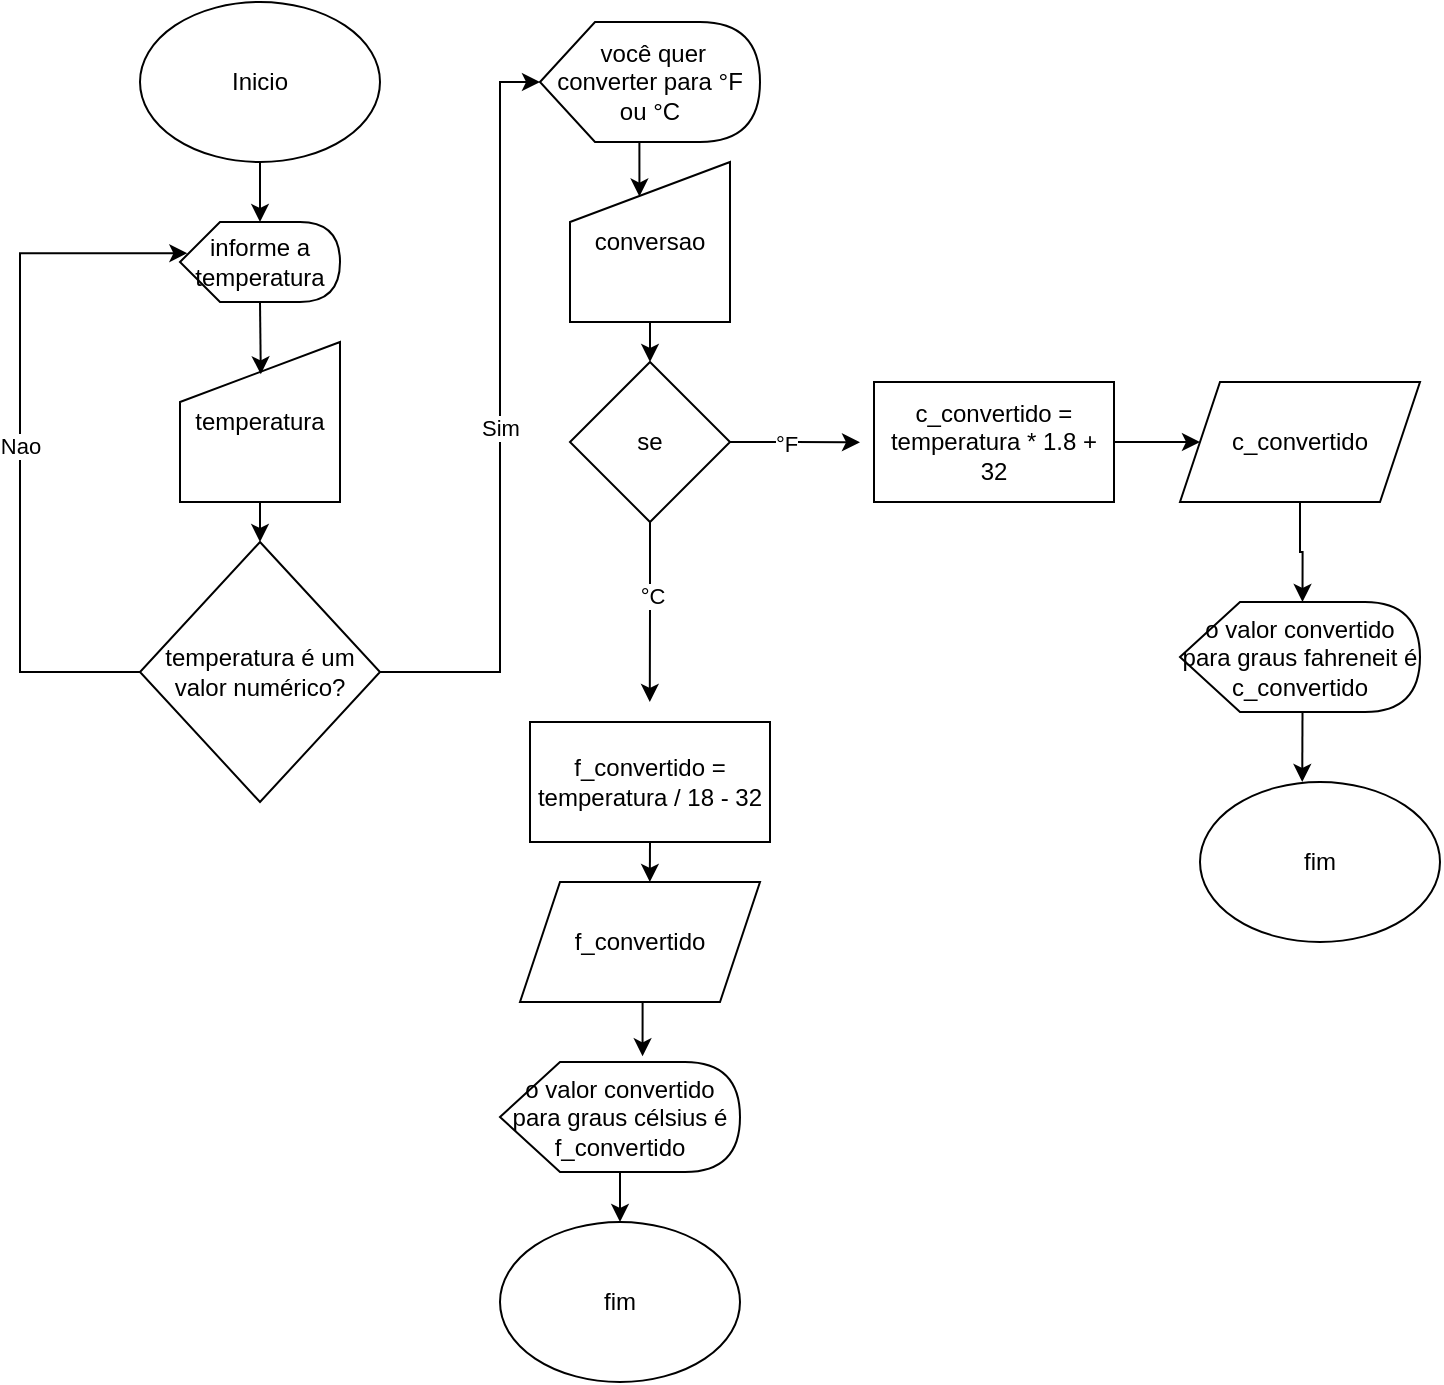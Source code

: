 <mxfile version="26.2.13">
  <diagram name="Página-1" id="0IFraQ693DOCMShJMH72">
    <mxGraphModel dx="938" dy="509" grid="1" gridSize="10" guides="1" tooltips="1" connect="1" arrows="1" fold="1" page="1" pageScale="1" pageWidth="827" pageHeight="1169" math="0" shadow="0">
      <root>
        <mxCell id="0" />
        <mxCell id="1" parent="0" />
        <mxCell id="kUJ0kM5BqTdnNoaZAFp2-1" value="Inicio" style="ellipse;whiteSpace=wrap;html=1;" parent="1" vertex="1">
          <mxGeometry x="340" y="10" width="120" height="80" as="geometry" />
        </mxCell>
        <mxCell id="kUJ0kM5BqTdnNoaZAFp2-2" value="informe a temperatura" style="shape=display;whiteSpace=wrap;html=1;" parent="1" vertex="1">
          <mxGeometry x="360" y="120" width="80" height="40" as="geometry" />
        </mxCell>
        <mxCell id="kUJ0kM5BqTdnNoaZAFp2-9" style="edgeStyle=orthogonalEdgeStyle;rounded=0;orthogonalLoop=1;jettySize=auto;html=1;exitX=0.5;exitY=1;exitDx=0;exitDy=0;entryX=0.5;entryY=0;entryDx=0;entryDy=0;" parent="1" source="kUJ0kM5BqTdnNoaZAFp2-3" target="kUJ0kM5BqTdnNoaZAFp2-6" edge="1">
          <mxGeometry relative="1" as="geometry" />
        </mxCell>
        <mxCell id="kUJ0kM5BqTdnNoaZAFp2-3" value="temperatura" style="shape=manualInput;whiteSpace=wrap;html=1;" parent="1" vertex="1">
          <mxGeometry x="360" y="180" width="80" height="80" as="geometry" />
        </mxCell>
        <mxCell id="kUJ0kM5BqTdnNoaZAFp2-4" style="edgeStyle=orthogonalEdgeStyle;rounded=0;orthogonalLoop=1;jettySize=auto;html=1;exitX=0.5;exitY=1;exitDx=0;exitDy=0;entryX=0;entryY=0;entryDx=40;entryDy=0;entryPerimeter=0;" parent="1" source="kUJ0kM5BqTdnNoaZAFp2-1" target="kUJ0kM5BqTdnNoaZAFp2-2" edge="1">
          <mxGeometry relative="1" as="geometry" />
        </mxCell>
        <mxCell id="kUJ0kM5BqTdnNoaZAFp2-5" style="edgeStyle=orthogonalEdgeStyle;rounded=0;orthogonalLoop=1;jettySize=auto;html=1;exitX=0;exitY=0;exitDx=40;exitDy=40;exitPerimeter=0;entryX=0.505;entryY=0.202;entryDx=0;entryDy=0;entryPerimeter=0;" parent="1" source="kUJ0kM5BqTdnNoaZAFp2-2" target="kUJ0kM5BqTdnNoaZAFp2-3" edge="1">
          <mxGeometry relative="1" as="geometry" />
        </mxCell>
        <mxCell id="kUJ0kM5BqTdnNoaZAFp2-7" style="edgeStyle=orthogonalEdgeStyle;rounded=0;orthogonalLoop=1;jettySize=auto;html=1;exitX=0;exitY=0.5;exitDx=0;exitDy=0;entryX=0.046;entryY=0.39;entryDx=0;entryDy=0;entryPerimeter=0;" parent="1" source="kUJ0kM5BqTdnNoaZAFp2-6" target="kUJ0kM5BqTdnNoaZAFp2-2" edge="1">
          <mxGeometry relative="1" as="geometry">
            <mxPoint x="280" y="130" as="targetPoint" />
            <Array as="points">
              <mxPoint x="280" y="345" />
              <mxPoint x="280" y="136" />
            </Array>
          </mxGeometry>
        </mxCell>
        <mxCell id="kUJ0kM5BqTdnNoaZAFp2-8" value="Nao" style="edgeLabel;html=1;align=center;verticalAlign=middle;resizable=0;points=[];" parent="kUJ0kM5BqTdnNoaZAFp2-7" vertex="1" connectable="0">
          <mxGeometry x="-0.018" relative="1" as="geometry">
            <mxPoint as="offset" />
          </mxGeometry>
        </mxCell>
        <mxCell id="kUJ0kM5BqTdnNoaZAFp2-10" style="edgeStyle=orthogonalEdgeStyle;rounded=0;orthogonalLoop=1;jettySize=auto;html=1;exitX=1;exitY=0.5;exitDx=0;exitDy=0;" parent="1" source="kUJ0kM5BqTdnNoaZAFp2-6" edge="1">
          <mxGeometry relative="1" as="geometry">
            <mxPoint x="540" y="50" as="targetPoint" />
            <Array as="points">
              <mxPoint x="520" y="345" />
            </Array>
          </mxGeometry>
        </mxCell>
        <mxCell id="kUJ0kM5BqTdnNoaZAFp2-11" value="Sim" style="edgeLabel;html=1;align=center;verticalAlign=middle;resizable=0;points=[];" parent="kUJ0kM5BqTdnNoaZAFp2-10" vertex="1" connectable="0">
          <mxGeometry x="-0.028" relative="1" as="geometry">
            <mxPoint as="offset" />
          </mxGeometry>
        </mxCell>
        <mxCell id="kUJ0kM5BqTdnNoaZAFp2-6" value="temperatura é um valor numérico?" style="rhombus;whiteSpace=wrap;html=1;" parent="1" vertex="1">
          <mxGeometry x="340" y="280" width="120" height="130" as="geometry" />
        </mxCell>
        <mxCell id="kUJ0kM5BqTdnNoaZAFp2-12" value="&amp;nbsp;você quer converter para °F ou °C" style="shape=display;whiteSpace=wrap;html=1;" parent="1" vertex="1">
          <mxGeometry x="540" y="20" width="110" height="60" as="geometry" />
        </mxCell>
        <mxCell id="kUJ0kM5BqTdnNoaZAFp2-19" style="edgeStyle=orthogonalEdgeStyle;rounded=0;orthogonalLoop=1;jettySize=auto;html=1;exitX=0.5;exitY=1;exitDx=0;exitDy=0;entryX=0.5;entryY=0;entryDx=0;entryDy=0;" parent="1" source="kUJ0kM5BqTdnNoaZAFp2-13" target="kUJ0kM5BqTdnNoaZAFp2-16" edge="1">
          <mxGeometry relative="1" as="geometry" />
        </mxCell>
        <mxCell id="kUJ0kM5BqTdnNoaZAFp2-13" value="conversao" style="shape=manualInput;whiteSpace=wrap;html=1;" parent="1" vertex="1">
          <mxGeometry x="555" y="90" width="80" height="80" as="geometry" />
        </mxCell>
        <mxCell id="kUJ0kM5BqTdnNoaZAFp2-15" style="edgeStyle=orthogonalEdgeStyle;rounded=0;orthogonalLoop=1;jettySize=auto;html=1;exitX=0;exitY=0;exitDx=53.75;exitDy=60;exitPerimeter=0;entryX=0.434;entryY=0.216;entryDx=0;entryDy=0;entryPerimeter=0;" parent="1" source="kUJ0kM5BqTdnNoaZAFp2-12" target="kUJ0kM5BqTdnNoaZAFp2-13" edge="1">
          <mxGeometry relative="1" as="geometry" />
        </mxCell>
        <mxCell id="kUJ0kM5BqTdnNoaZAFp2-17" style="edgeStyle=orthogonalEdgeStyle;rounded=0;orthogonalLoop=1;jettySize=auto;html=1;exitX=0.5;exitY=1;exitDx=0;exitDy=0;" parent="1" source="kUJ0kM5BqTdnNoaZAFp2-16" edge="1">
          <mxGeometry relative="1" as="geometry">
            <mxPoint x="594.897" y="360" as="targetPoint" />
          </mxGeometry>
        </mxCell>
        <mxCell id="kUJ0kM5BqTdnNoaZAFp2-18" value="°C" style="edgeLabel;html=1;align=center;verticalAlign=middle;resizable=0;points=[];" parent="kUJ0kM5BqTdnNoaZAFp2-17" vertex="1" connectable="0">
          <mxGeometry x="-0.181" y="1" relative="1" as="geometry">
            <mxPoint as="offset" />
          </mxGeometry>
        </mxCell>
        <mxCell id="kUJ0kM5BqTdnNoaZAFp2-28" style="edgeStyle=orthogonalEdgeStyle;rounded=0;orthogonalLoop=1;jettySize=auto;html=1;exitX=1;exitY=0.5;exitDx=0;exitDy=0;" parent="1" source="kUJ0kM5BqTdnNoaZAFp2-16" edge="1">
          <mxGeometry relative="1" as="geometry">
            <mxPoint x="700.0" y="230.138" as="targetPoint" />
          </mxGeometry>
        </mxCell>
        <mxCell id="kUJ0kM5BqTdnNoaZAFp2-29" value="°F" style="edgeLabel;html=1;align=center;verticalAlign=middle;resizable=0;points=[];" parent="kUJ0kM5BqTdnNoaZAFp2-28" vertex="1" connectable="0">
          <mxGeometry x="-0.146" y="-1" relative="1" as="geometry">
            <mxPoint as="offset" />
          </mxGeometry>
        </mxCell>
        <mxCell id="kUJ0kM5BqTdnNoaZAFp2-16" value="se" style="rhombus;whiteSpace=wrap;html=1;" parent="1" vertex="1">
          <mxGeometry x="555" y="190" width="80" height="80" as="geometry" />
        </mxCell>
        <mxCell id="kUJ0kM5BqTdnNoaZAFp2-20" value="f_convertido = temperatura / 18 - 32" style="rounded=0;whiteSpace=wrap;html=1;" parent="1" vertex="1">
          <mxGeometry x="535" y="370" width="120" height="60" as="geometry" />
        </mxCell>
        <mxCell id="kUJ0kM5BqTdnNoaZAFp2-21" value="f_convertido" style="shape=parallelogram;perimeter=parallelogramPerimeter;whiteSpace=wrap;html=1;fixedSize=1;" parent="1" vertex="1">
          <mxGeometry x="530" y="450" width="120" height="60" as="geometry" />
        </mxCell>
        <mxCell id="kUJ0kM5BqTdnNoaZAFp2-27" style="edgeStyle=orthogonalEdgeStyle;rounded=0;orthogonalLoop=1;jettySize=auto;html=1;exitX=0;exitY=0;exitDx=61.25;exitDy=55;exitPerimeter=0;entryX=0.5;entryY=0;entryDx=0;entryDy=0;" parent="1" source="kUJ0kM5BqTdnNoaZAFp2-22" target="kUJ0kM5BqTdnNoaZAFp2-23" edge="1">
          <mxGeometry relative="1" as="geometry" />
        </mxCell>
        <mxCell id="kUJ0kM5BqTdnNoaZAFp2-22" value="o valor convertido para graus célsius é f_convertido" style="shape=display;whiteSpace=wrap;html=1;" parent="1" vertex="1">
          <mxGeometry x="520" y="540" width="120" height="55" as="geometry" />
        </mxCell>
        <mxCell id="kUJ0kM5BqTdnNoaZAFp2-23" value="fim" style="ellipse;whiteSpace=wrap;html=1;" parent="1" vertex="1">
          <mxGeometry x="520" y="620" width="120" height="80" as="geometry" />
        </mxCell>
        <mxCell id="kUJ0kM5BqTdnNoaZAFp2-25" style="edgeStyle=orthogonalEdgeStyle;rounded=0;orthogonalLoop=1;jettySize=auto;html=1;exitX=0.5;exitY=1;exitDx=0;exitDy=0;entryX=0.541;entryY=0;entryDx=0;entryDy=0;entryPerimeter=0;" parent="1" source="kUJ0kM5BqTdnNoaZAFp2-20" target="kUJ0kM5BqTdnNoaZAFp2-21" edge="1">
          <mxGeometry relative="1" as="geometry" />
        </mxCell>
        <mxCell id="kUJ0kM5BqTdnNoaZAFp2-26" style="edgeStyle=orthogonalEdgeStyle;rounded=0;orthogonalLoop=1;jettySize=auto;html=1;exitX=0.5;exitY=1;exitDx=0;exitDy=0;entryX=0.594;entryY=-0.052;entryDx=0;entryDy=0;entryPerimeter=0;" parent="1" source="kUJ0kM5BqTdnNoaZAFp2-21" target="kUJ0kM5BqTdnNoaZAFp2-22" edge="1">
          <mxGeometry relative="1" as="geometry" />
        </mxCell>
        <mxCell id="kUJ0kM5BqTdnNoaZAFp2-34" style="edgeStyle=orthogonalEdgeStyle;rounded=0;orthogonalLoop=1;jettySize=auto;html=1;exitX=1;exitY=0.5;exitDx=0;exitDy=0;" parent="1" source="kUJ0kM5BqTdnNoaZAFp2-30" target="kUJ0kM5BqTdnNoaZAFp2-31" edge="1">
          <mxGeometry relative="1" as="geometry" />
        </mxCell>
        <mxCell id="kUJ0kM5BqTdnNoaZAFp2-30" value="c_convertido&amp;nbsp;= temperatura * 1.8 + 32" style="rounded=0;whiteSpace=wrap;html=1;" parent="1" vertex="1">
          <mxGeometry x="707" y="200" width="120" height="60" as="geometry" />
        </mxCell>
        <mxCell id="kUJ0kM5BqTdnNoaZAFp2-31" value="c_convertido" style="shape=parallelogram;perimeter=parallelogramPerimeter;whiteSpace=wrap;html=1;fixedSize=1;" parent="1" vertex="1">
          <mxGeometry x="860" y="200" width="120" height="60" as="geometry" />
        </mxCell>
        <mxCell id="kUJ0kM5BqTdnNoaZAFp2-32" value="o valor convertido para graus fahreneit é c_convertido" style="shape=display;whiteSpace=wrap;html=1;" parent="1" vertex="1">
          <mxGeometry x="860" y="310" width="120" height="55" as="geometry" />
        </mxCell>
        <mxCell id="kUJ0kM5BqTdnNoaZAFp2-33" value="fim" style="ellipse;whiteSpace=wrap;html=1;" parent="1" vertex="1">
          <mxGeometry x="870" y="400" width="120" height="80" as="geometry" />
        </mxCell>
        <mxCell id="kUJ0kM5BqTdnNoaZAFp2-35" style="edgeStyle=orthogonalEdgeStyle;rounded=0;orthogonalLoop=1;jettySize=auto;html=1;exitX=0.5;exitY=1;exitDx=0;exitDy=0;entryX=0;entryY=0;entryDx=61.25;entryDy=0;entryPerimeter=0;" parent="1" source="kUJ0kM5BqTdnNoaZAFp2-31" target="kUJ0kM5BqTdnNoaZAFp2-32" edge="1">
          <mxGeometry relative="1" as="geometry" />
        </mxCell>
        <mxCell id="kUJ0kM5BqTdnNoaZAFp2-36" style="edgeStyle=orthogonalEdgeStyle;rounded=0;orthogonalLoop=1;jettySize=auto;html=1;exitX=0;exitY=0;exitDx=61.25;exitDy=55;exitPerimeter=0;entryX=0.426;entryY=0;entryDx=0;entryDy=0;entryPerimeter=0;" parent="1" source="kUJ0kM5BqTdnNoaZAFp2-32" target="kUJ0kM5BqTdnNoaZAFp2-33" edge="1">
          <mxGeometry relative="1" as="geometry" />
        </mxCell>
      </root>
    </mxGraphModel>
  </diagram>
</mxfile>
